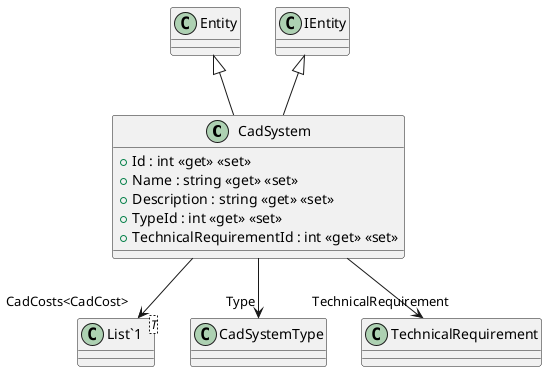 @startuml
class CadSystem {
    + Id : int <<get>> <<set>>
    + Name : string <<get>> <<set>>
    + Description : string <<get>> <<set>>
    + TypeId : int <<get>> <<set>>
    + TechnicalRequirementId : int <<get>> <<set>>
}
class "List`1"<T> {
}
Entity <|-- CadSystem
IEntity <|-- CadSystem
CadSystem --> "Type" CadSystemType
CadSystem --> "TechnicalRequirement" TechnicalRequirement
CadSystem --> "CadCosts<CadCost>" "List`1"
@enduml
